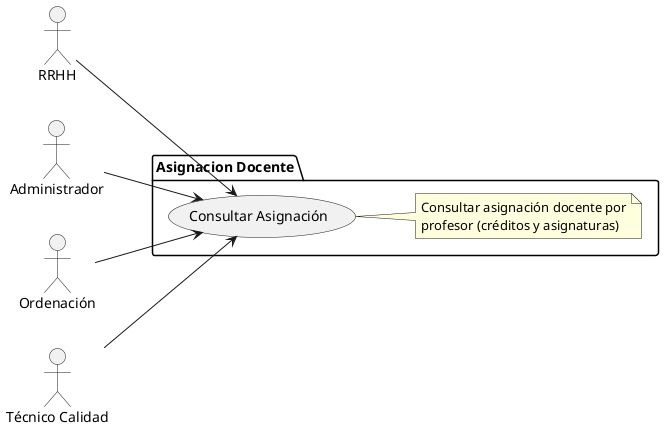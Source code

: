 @startuml
left to right direction

actor "RRHH" as rrhh
actor "Administrador" as admin
actor "Ordenación" as ord
actor "Técnico Calidad" as tec

package "Asignacion Docente" as porProfPackage {
    usecase "Consultar Asignación" as consProf
    note right of consProf
        Consultar asignación docente por
        profesor (créditos y asignaturas)
    end note
}

rrhh --> consProf
admin --> consProf
ord --> consProf
tec --> consProf
@enduml